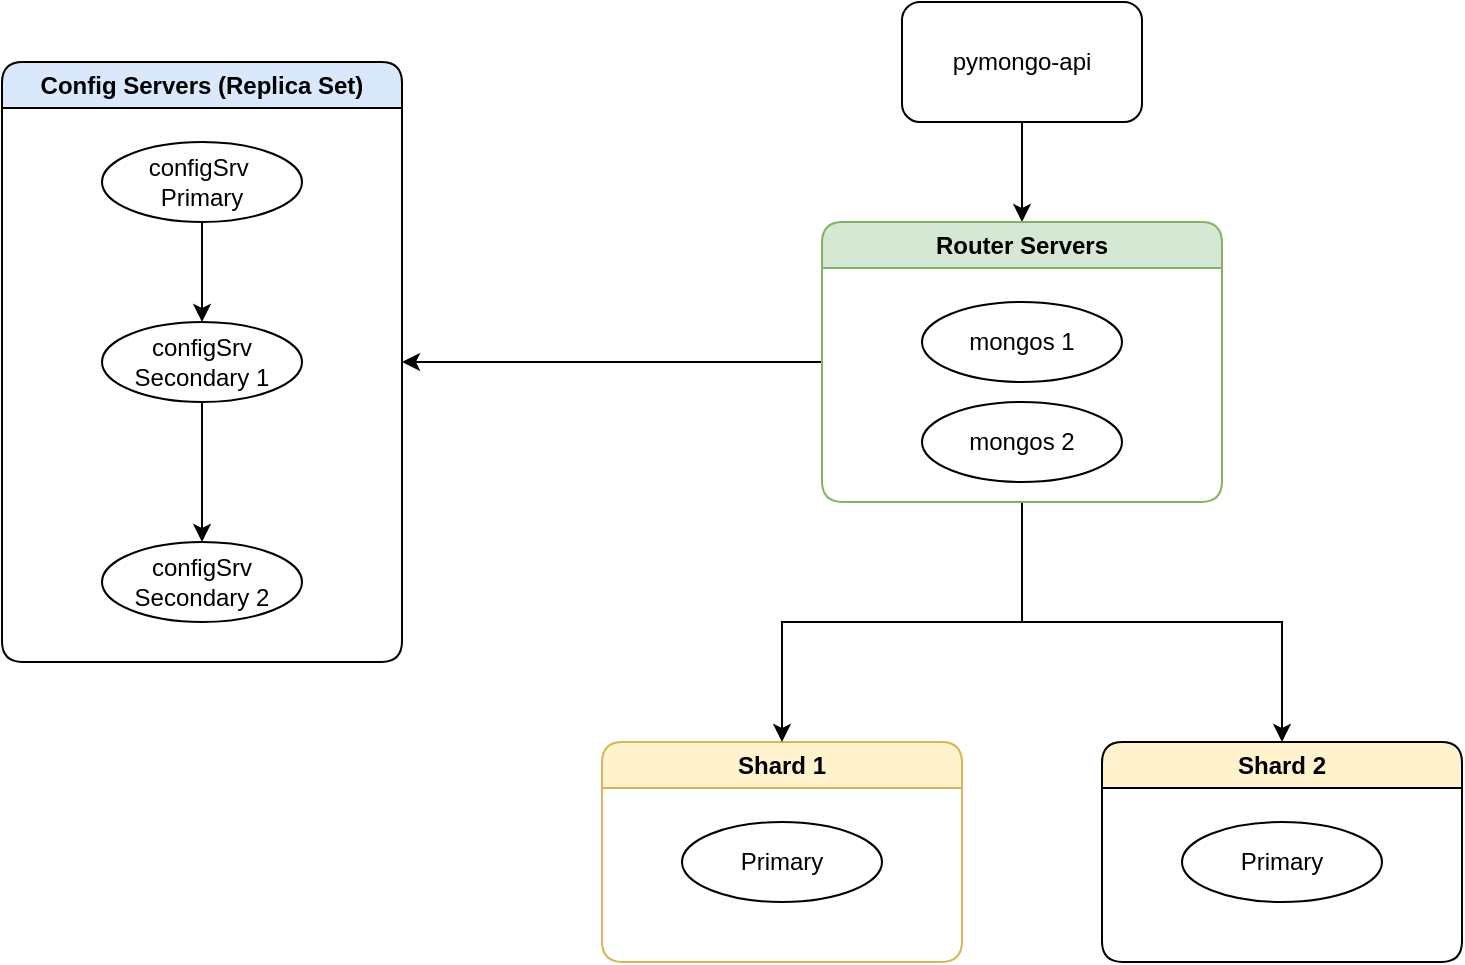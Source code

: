 <mxfile version="24.7.17">
  <diagram name="Page-1" id="-H_mtQnk-PTXWXPvYvuk">
    <mxGraphModel dx="1026" dy="743" grid="1" gridSize="10" guides="1" tooltips="1" connect="1" arrows="1" fold="1" page="1" pageScale="1" pageWidth="1169" pageHeight="827" math="0" shadow="0">
      <root>
        <mxCell id="0" />
        <mxCell id="1" parent="0" />
        <mxCell id="config" value="Config Servers (Replica Set)" style="swimlane;rounded=1;whiteSpace=wrap;html=1;fillColor=#dae8fc;" parent="1" vertex="1">
          <mxGeometry x="150" y="40" width="200" height="300" as="geometry" />
        </mxCell>
        <mxCell id="LzZ8D7OCZoHhMmrHZdRd-19" style="edgeStyle=orthogonalEdgeStyle;rounded=0;orthogonalLoop=1;jettySize=auto;html=1;entryX=0.5;entryY=0;entryDx=0;entryDy=0;" parent="config" source="config-1" target="LzZ8D7OCZoHhMmrHZdRd-18" edge="1">
          <mxGeometry relative="1" as="geometry" />
        </mxCell>
        <mxCell id="config-1" value="configSrv&amp;nbsp;&lt;div&gt;Primary&lt;/div&gt;" style="ellipse;whiteSpace=wrap;html=1;fillColor=#ffffff;" parent="config" vertex="1">
          <mxGeometry x="50" y="40" width="100" height="40" as="geometry" />
        </mxCell>
        <mxCell id="config-2" value="configSrv&lt;div&gt;Secondary 2&lt;br&gt;&lt;/div&gt;" style="ellipse;whiteSpace=wrap;html=1;fillColor=#ffffff;" parent="config" vertex="1">
          <mxGeometry x="50" y="240" width="100" height="40" as="geometry" />
        </mxCell>
        <mxCell id="LzZ8D7OCZoHhMmrHZdRd-20" style="edgeStyle=orthogonalEdgeStyle;rounded=0;orthogonalLoop=1;jettySize=auto;html=1;entryX=0.5;entryY=0;entryDx=0;entryDy=0;" parent="config" source="LzZ8D7OCZoHhMmrHZdRd-18" target="config-2" edge="1">
          <mxGeometry relative="1" as="geometry" />
        </mxCell>
        <mxCell id="LzZ8D7OCZoHhMmrHZdRd-18" value="configSrv&lt;div&gt;Secondary 1&lt;/div&gt;" style="ellipse;whiteSpace=wrap;html=1;fillColor=#ffffff;" parent="config" vertex="1">
          <mxGeometry x="50" y="130" width="100" height="40" as="geometry" />
        </mxCell>
        <mxCell id="shard1" value="Shard 1" style="swimlane;rounded=1;whiteSpace=wrap;html=1;fillColor=#fff2cc;strokeColor=#d6b656;" parent="1" vertex="1">
          <mxGeometry x="450" y="380" width="180" height="110" as="geometry" />
        </mxCell>
        <mxCell id="shard1-primary" value="Primary" style="ellipse;whiteSpace=wrap;html=1;fillColor=#ffffff;" parent="shard1" vertex="1">
          <mxGeometry x="40" y="40" width="100" height="40" as="geometry" />
        </mxCell>
        <mxCell id="shard2" value="Shard 2" style="swimlane;rounded=1;whiteSpace=wrap;html=1;fillColor=#fff2cc;" parent="1" vertex="1">
          <mxGeometry x="700" y="380" width="180" height="110" as="geometry" />
        </mxCell>
        <mxCell id="shard2-primary" value="Primary" style="ellipse;whiteSpace=wrap;html=1;fillColor=#ffffff;" parent="shard2" vertex="1">
          <mxGeometry x="40" y="40" width="100" height="40" as="geometry" />
        </mxCell>
        <mxCell id="LzZ8D7OCZoHhMmrHZdRd-15" style="edgeStyle=orthogonalEdgeStyle;rounded=0;orthogonalLoop=1;jettySize=auto;html=1;entryX=0.5;entryY=0;entryDx=0;entryDy=0;" parent="1" source="LzZ8D7OCZoHhMmrHZdRd-1" target="LzZ8D7OCZoHhMmrHZdRd-5" edge="1">
          <mxGeometry relative="1" as="geometry" />
        </mxCell>
        <mxCell id="LzZ8D7OCZoHhMmrHZdRd-1" value="pymongo-api" style="rounded=1;whiteSpace=wrap;html=1;" parent="1" vertex="1">
          <mxGeometry x="600" y="10" width="120" height="60" as="geometry" />
        </mxCell>
        <mxCell id="LzZ8D7OCZoHhMmrHZdRd-13" style="edgeStyle=orthogonalEdgeStyle;rounded=0;orthogonalLoop=1;jettySize=auto;html=1;entryX=0.5;entryY=0;entryDx=0;entryDy=0;" parent="1" source="LzZ8D7OCZoHhMmrHZdRd-5" target="shard1" edge="1">
          <mxGeometry relative="1" as="geometry" />
        </mxCell>
        <mxCell id="LzZ8D7OCZoHhMmrHZdRd-14" style="edgeStyle=orthogonalEdgeStyle;rounded=0;orthogonalLoop=1;jettySize=auto;html=1;exitX=0.5;exitY=1;exitDx=0;exitDy=0;entryX=0.5;entryY=0;entryDx=0;entryDy=0;" parent="1" source="LzZ8D7OCZoHhMmrHZdRd-5" target="shard2" edge="1">
          <mxGeometry relative="1" as="geometry" />
        </mxCell>
        <mxCell id="LzZ8D7OCZoHhMmrHZdRd-16" style="edgeStyle=orthogonalEdgeStyle;rounded=0;orthogonalLoop=1;jettySize=auto;html=1;entryX=1;entryY=0.5;entryDx=0;entryDy=0;" parent="1" source="LzZ8D7OCZoHhMmrHZdRd-5" target="config" edge="1">
          <mxGeometry relative="1" as="geometry" />
        </mxCell>
        <mxCell id="LzZ8D7OCZoHhMmrHZdRd-5" value="Router Servers" style="swimlane;rounded=1;whiteSpace=wrap;html=1;fillColor=#d5e8d4;strokeColor=#82b366;" parent="1" vertex="1">
          <mxGeometry x="560" y="120" width="200" height="140" as="geometry" />
        </mxCell>
        <mxCell id="LzZ8D7OCZoHhMmrHZdRd-6" value="mongos 1" style="ellipse;whiteSpace=wrap;html=1;fillColor=#ffffff;" parent="LzZ8D7OCZoHhMmrHZdRd-5" vertex="1">
          <mxGeometry x="50" y="40" width="100" height="40" as="geometry" />
        </mxCell>
        <mxCell id="LzZ8D7OCZoHhMmrHZdRd-7" value="mongos 2" style="ellipse;whiteSpace=wrap;html=1;fillColor=#ffffff;" parent="LzZ8D7OCZoHhMmrHZdRd-5" vertex="1">
          <mxGeometry x="50" y="90" width="100" height="40" as="geometry" />
        </mxCell>
      </root>
    </mxGraphModel>
  </diagram>
</mxfile>
